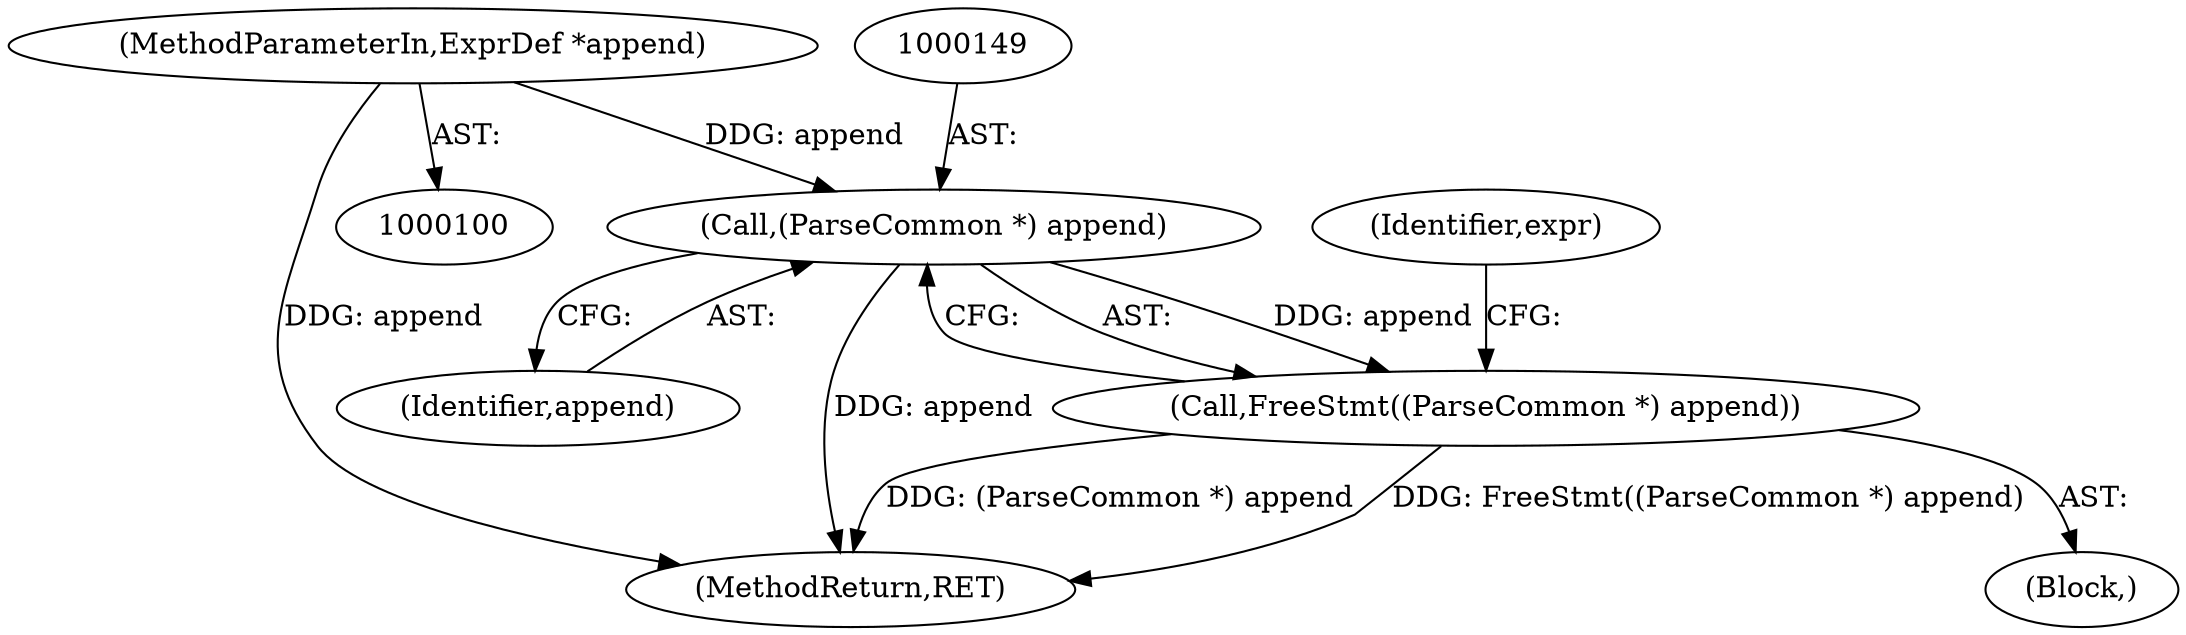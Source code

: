 digraph "0_libxkbcommon_c1e5ac16e77a21f87bdf3bc4dea61b037a17dddb@pointer" {
"1000102" [label="(MethodParameterIn,ExprDef *append)"];
"1000148" [label="(Call,(ParseCommon *) append)"];
"1000147" [label="(Call,FreeStmt((ParseCommon *) append))"];
"1000148" [label="(Call,(ParseCommon *) append)"];
"1000150" [label="(Identifier,append)"];
"1000152" [label="(Identifier,expr)"];
"1000153" [label="(MethodReturn,RET)"];
"1000147" [label="(Call,FreeStmt((ParseCommon *) append))"];
"1000102" [label="(MethodParameterIn,ExprDef *append)"];
"1000103" [label="(Block,)"];
"1000102" -> "1000100"  [label="AST: "];
"1000102" -> "1000153"  [label="DDG: append"];
"1000102" -> "1000148"  [label="DDG: append"];
"1000148" -> "1000147"  [label="AST: "];
"1000148" -> "1000150"  [label="CFG: "];
"1000149" -> "1000148"  [label="AST: "];
"1000150" -> "1000148"  [label="AST: "];
"1000147" -> "1000148"  [label="CFG: "];
"1000148" -> "1000153"  [label="DDG: append"];
"1000148" -> "1000147"  [label="DDG: append"];
"1000147" -> "1000103"  [label="AST: "];
"1000152" -> "1000147"  [label="CFG: "];
"1000147" -> "1000153"  [label="DDG: (ParseCommon *) append"];
"1000147" -> "1000153"  [label="DDG: FreeStmt((ParseCommon *) append)"];
}
